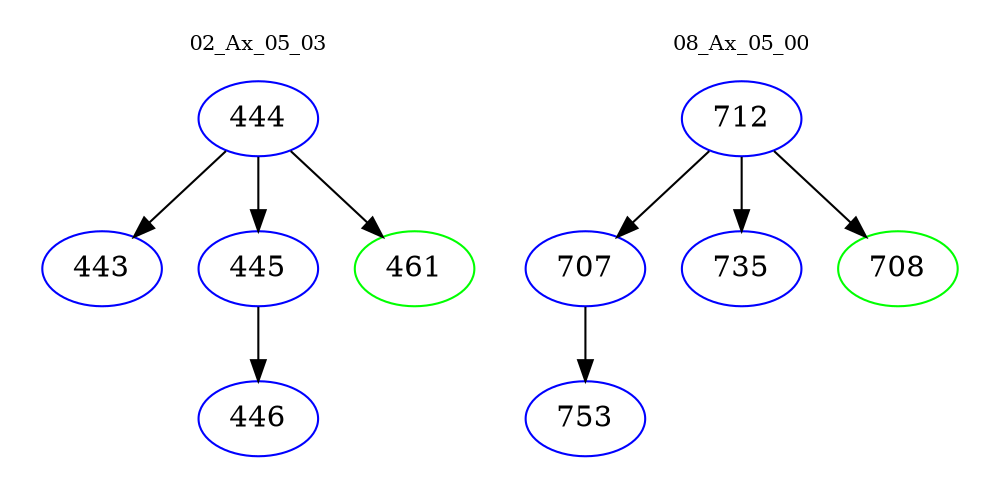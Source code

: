 digraph{
subgraph cluster_0 {
color = white
label = "02_Ax_05_03";
fontsize=10;
T0_444 [label="444", color="blue"]
T0_444 -> T0_443 [color="black"]
T0_443 [label="443", color="blue"]
T0_444 -> T0_445 [color="black"]
T0_445 [label="445", color="blue"]
T0_445 -> T0_446 [color="black"]
T0_446 [label="446", color="blue"]
T0_444 -> T0_461 [color="black"]
T0_461 [label="461", color="green"]
}
subgraph cluster_1 {
color = white
label = "08_Ax_05_00";
fontsize=10;
T1_712 [label="712", color="blue"]
T1_712 -> T1_707 [color="black"]
T1_707 [label="707", color="blue"]
T1_707 -> T1_753 [color="black"]
T1_753 [label="753", color="blue"]
T1_712 -> T1_735 [color="black"]
T1_735 [label="735", color="blue"]
T1_712 -> T1_708 [color="black"]
T1_708 [label="708", color="green"]
}
}
